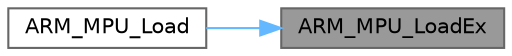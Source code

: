 digraph "ARM_MPU_LoadEx"
{
 // LATEX_PDF_SIZE
  bgcolor="transparent";
  edge [fontname=Helvetica,fontsize=10,labelfontname=Helvetica,labelfontsize=10];
  node [fontname=Helvetica,fontsize=10,shape=box,height=0.2,width=0.4];
  rankdir="RL";
  Node1 [id="Node000001",label="ARM_MPU_LoadEx",height=0.2,width=0.4,color="gray40", fillcolor="grey60", style="filled", fontcolor="black",tooltip=" "];
  Node1 -> Node2 [id="edge1_Node000001_Node000002",dir="back",color="steelblue1",style="solid",tooltip=" "];
  Node2 [id="Node000002",label="ARM_MPU_Load",height=0.2,width=0.4,color="grey40", fillcolor="white", style="filled",URL="$mpu__armv8_8h.html#aca76614e3091c7324aa9d60e634621bf",tooltip=" "];
}
